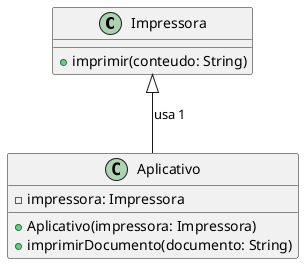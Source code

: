@startuml Acoplamento baixo
class Impressora {
    +imprimir(conteudo: String)
}

class Aplicativo {
    -impressora: Impressora

    +Aplicativo(impressora: Impressora)
    +imprimirDocumento(documento: String)
}

Impressora <|-- Aplicativo: usa 1
@enduml
